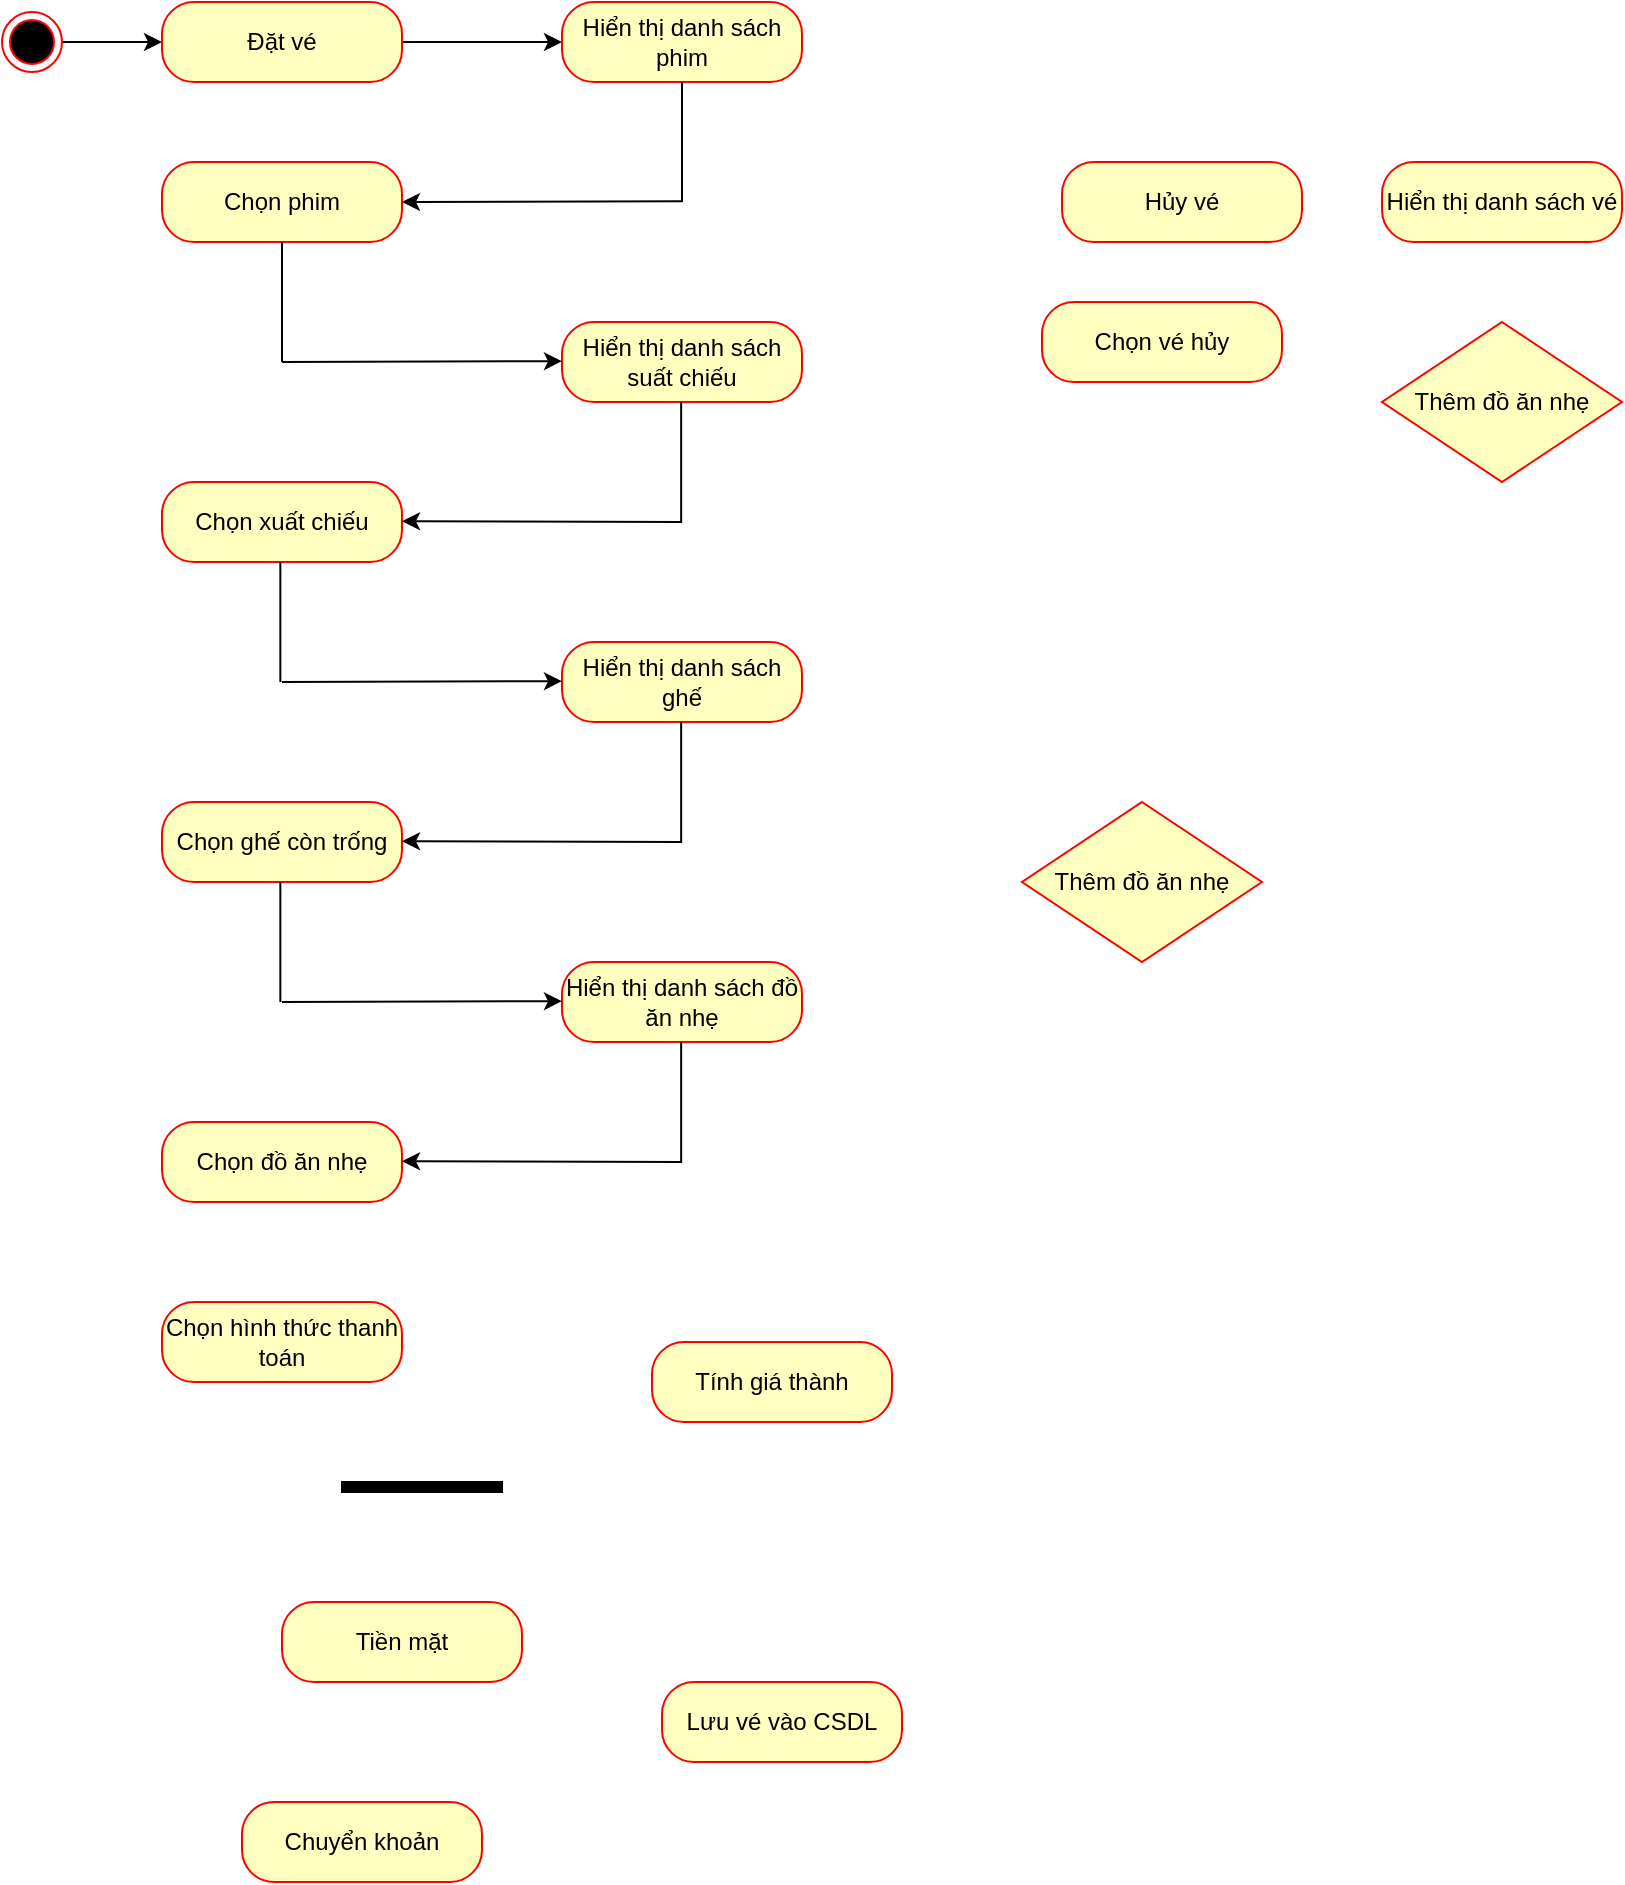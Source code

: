<mxfile version="26.0.6">
  <diagram name="Page-1" id="z0Gbmg6-MdYroIYZkXi5">
    <mxGraphModel dx="1068" dy="471" grid="1" gridSize="10" guides="1" tooltips="1" connect="1" arrows="1" fold="1" page="1" pageScale="1" pageWidth="850" pageHeight="1100" math="0" shadow="0">
      <root>
        <mxCell id="0" />
        <mxCell id="1" parent="0" />
        <mxCell id="BKCyqVDMhHvueP6BBE1E-10" value="" style="edgeStyle=orthogonalEdgeStyle;rounded=0;orthogonalLoop=1;jettySize=auto;html=1;entryX=0;entryY=0.5;entryDx=0;entryDy=0;" edge="1" parent="1" source="iMDhD5l6H6NkJI5LCb3q-1" target="BKCyqVDMhHvueP6BBE1E-12">
          <mxGeometry relative="1" as="geometry">
            <mxPoint x="120" y="80" as="targetPoint" />
          </mxGeometry>
        </mxCell>
        <mxCell id="iMDhD5l6H6NkJI5LCb3q-1" value="" style="ellipse;html=1;shape=endState;fillColor=#000000;strokeColor=#ff0000;" parent="1" vertex="1">
          <mxGeometry x="40" y="45" width="30" height="30" as="geometry" />
        </mxCell>
        <mxCell id="BKCyqVDMhHvueP6BBE1E-45" value="" style="edgeStyle=orthogonalEdgeStyle;rounded=0;orthogonalLoop=1;jettySize=auto;html=1;" edge="1" parent="1" source="BKCyqVDMhHvueP6BBE1E-12" target="BKCyqVDMhHvueP6BBE1E-17">
          <mxGeometry relative="1" as="geometry" />
        </mxCell>
        <mxCell id="BKCyqVDMhHvueP6BBE1E-12" value="Đặt vé" style="rounded=1;whiteSpace=wrap;html=1;arcSize=40;fontColor=#000000;fillColor=#ffffc0;strokeColor=#ff0000;" vertex="1" parent="1">
          <mxGeometry x="120" y="40" width="120" height="40" as="geometry" />
        </mxCell>
        <mxCell id="BKCyqVDMhHvueP6BBE1E-17" value="Hiển thị danh sách phim" style="rounded=1;whiteSpace=wrap;html=1;arcSize=40;fontColor=#000000;fillColor=#ffffc0;strokeColor=#ff0000;" vertex="1" parent="1">
          <mxGeometry x="320" y="40" width="120" height="40" as="geometry" />
        </mxCell>
        <mxCell id="BKCyqVDMhHvueP6BBE1E-18" value="Chọn phim" style="rounded=1;whiteSpace=wrap;html=1;arcSize=40;fontColor=#000000;fillColor=#ffffc0;strokeColor=#ff0000;" vertex="1" parent="1">
          <mxGeometry x="120" y="120" width="120" height="40" as="geometry" />
        </mxCell>
        <mxCell id="BKCyqVDMhHvueP6BBE1E-19" value="Hiển thị danh sách suất chiếu" style="rounded=1;whiteSpace=wrap;html=1;arcSize=40;fontColor=#000000;fillColor=#ffffc0;strokeColor=#ff0000;" vertex="1" parent="1">
          <mxGeometry x="320" y="200" width="120" height="40" as="geometry" />
        </mxCell>
        <mxCell id="BKCyqVDMhHvueP6BBE1E-20" value="Chọn xuất chiếu" style="rounded=1;whiteSpace=wrap;html=1;arcSize=40;fontColor=#000000;fillColor=#ffffc0;strokeColor=#ff0000;" vertex="1" parent="1">
          <mxGeometry x="120" y="280" width="120" height="40" as="geometry" />
        </mxCell>
        <mxCell id="BKCyqVDMhHvueP6BBE1E-21" value="Hiển thị danh sách ghế" style="rounded=1;whiteSpace=wrap;html=1;arcSize=40;fontColor=#000000;fillColor=#ffffc0;strokeColor=#ff0000;" vertex="1" parent="1">
          <mxGeometry x="320" y="360" width="120" height="40" as="geometry" />
        </mxCell>
        <mxCell id="BKCyqVDMhHvueP6BBE1E-22" value="Chọn ghế còn trống" style="rounded=1;whiteSpace=wrap;html=1;arcSize=40;fontColor=#000000;fillColor=#ffffc0;strokeColor=#ff0000;" vertex="1" parent="1">
          <mxGeometry x="120" y="440" width="120" height="40" as="geometry" />
        </mxCell>
        <mxCell id="BKCyqVDMhHvueP6BBE1E-23" value="Thêm đồ ăn nhẹ" style="rhombus;whiteSpace=wrap;html=1;fontColor=#000000;fillColor=#ffffc0;strokeColor=#ff0000;" vertex="1" parent="1">
          <mxGeometry x="550" y="440" width="120" height="80" as="geometry" />
        </mxCell>
        <mxCell id="BKCyqVDMhHvueP6BBE1E-27" value="Chọn đồ ăn nhẹ" style="rounded=1;whiteSpace=wrap;html=1;arcSize=40;fontColor=#000000;fillColor=#ffffc0;strokeColor=#ff0000;" vertex="1" parent="1">
          <mxGeometry x="120" y="600" width="120" height="40" as="geometry" />
        </mxCell>
        <mxCell id="BKCyqVDMhHvueP6BBE1E-28" value="Hiển thị danh sách đồ ăn nhẹ" style="rounded=1;whiteSpace=wrap;html=1;arcSize=40;fontColor=#000000;fillColor=#ffffc0;strokeColor=#ff0000;" vertex="1" parent="1">
          <mxGeometry x="320" y="520" width="120" height="40" as="geometry" />
        </mxCell>
        <mxCell id="BKCyqVDMhHvueP6BBE1E-29" value="Tính giá thành" style="rounded=1;whiteSpace=wrap;html=1;arcSize=40;fontColor=#000000;fillColor=#ffffc0;strokeColor=#ff0000;" vertex="1" parent="1">
          <mxGeometry x="365" y="710" width="120" height="40" as="geometry" />
        </mxCell>
        <mxCell id="BKCyqVDMhHvueP6BBE1E-31" value="Chọn hình thức thanh toán" style="rounded=1;whiteSpace=wrap;html=1;arcSize=40;fontColor=#000000;fillColor=#ffffc0;strokeColor=#ff0000;" vertex="1" parent="1">
          <mxGeometry x="120" y="690" width="120" height="40" as="geometry" />
        </mxCell>
        <mxCell id="BKCyqVDMhHvueP6BBE1E-35" value="" style="html=1;points=[];perimeter=orthogonalPerimeter;fillColor=strokeColor;direction=south;" vertex="1" parent="1">
          <mxGeometry x="210" y="780" width="80" height="5" as="geometry" />
        </mxCell>
        <mxCell id="BKCyqVDMhHvueP6BBE1E-36" value="Hủy vé" style="rounded=1;whiteSpace=wrap;html=1;arcSize=40;fontColor=#000000;fillColor=#ffffc0;strokeColor=#ff0000;" vertex="1" parent="1">
          <mxGeometry x="570" y="120" width="120" height="40" as="geometry" />
        </mxCell>
        <mxCell id="BKCyqVDMhHvueP6BBE1E-37" value="Chuyển khoản" style="rounded=1;whiteSpace=wrap;html=1;arcSize=40;fontColor=#000000;fillColor=#ffffc0;strokeColor=#ff0000;" vertex="1" parent="1">
          <mxGeometry x="160" y="940" width="120" height="40" as="geometry" />
        </mxCell>
        <mxCell id="BKCyqVDMhHvueP6BBE1E-38" value="Tiền mặt" style="rounded=1;whiteSpace=wrap;html=1;arcSize=40;fontColor=#000000;fillColor=#ffffc0;strokeColor=#ff0000;" vertex="1" parent="1">
          <mxGeometry x="180" y="840" width="120" height="40" as="geometry" />
        </mxCell>
        <mxCell id="BKCyqVDMhHvueP6BBE1E-39" value="Hiển thị danh sách vé" style="rounded=1;whiteSpace=wrap;html=1;arcSize=40;fontColor=#000000;fillColor=#ffffc0;strokeColor=#ff0000;" vertex="1" parent="1">
          <mxGeometry x="730" y="120" width="120" height="40" as="geometry" />
        </mxCell>
        <mxCell id="BKCyqVDMhHvueP6BBE1E-41" value="Chọn vé hủy" style="rounded=1;whiteSpace=wrap;html=1;arcSize=40;fontColor=#000000;fillColor=#ffffc0;strokeColor=#ff0000;" vertex="1" parent="1">
          <mxGeometry x="560" y="190" width="120" height="40" as="geometry" />
        </mxCell>
        <mxCell id="BKCyqVDMhHvueP6BBE1E-42" value="Thêm đồ ăn nhẹ" style="rhombus;whiteSpace=wrap;html=1;fontColor=#000000;fillColor=#ffffc0;strokeColor=#ff0000;" vertex="1" parent="1">
          <mxGeometry x="730" y="200" width="120" height="80" as="geometry" />
        </mxCell>
        <mxCell id="BKCyqVDMhHvueP6BBE1E-43" value="Lưu vé vào CSDL" style="rounded=1;whiteSpace=wrap;html=1;arcSize=40;fontColor=#000000;fillColor=#ffffc0;strokeColor=#ff0000;" vertex="1" parent="1">
          <mxGeometry x="370" y="880" width="120" height="40" as="geometry" />
        </mxCell>
        <mxCell id="BKCyqVDMhHvueP6BBE1E-49" value="" style="endArrow=none;html=1;rounded=0;entryX=0.5;entryY=1;entryDx=0;entryDy=0;" edge="1" parent="1" target="BKCyqVDMhHvueP6BBE1E-17">
          <mxGeometry width="50" height="50" relative="1" as="geometry">
            <mxPoint x="380" y="140" as="sourcePoint" />
            <mxPoint x="470" y="90" as="targetPoint" />
          </mxGeometry>
        </mxCell>
        <mxCell id="BKCyqVDMhHvueP6BBE1E-51" value="" style="endArrow=classic;html=1;rounded=0;entryX=1;entryY=0.5;entryDx=0;entryDy=0;" edge="1" parent="1" target="BKCyqVDMhHvueP6BBE1E-18">
          <mxGeometry width="50" height="50" relative="1" as="geometry">
            <mxPoint x="380" y="139.58" as="sourcePoint" />
            <mxPoint x="310" y="139.58" as="targetPoint" />
          </mxGeometry>
        </mxCell>
        <mxCell id="BKCyqVDMhHvueP6BBE1E-53" value="" style="endArrow=classic;html=1;rounded=0;entryX=1;entryY=0.5;entryDx=0;entryDy=0;" edge="1" parent="1">
          <mxGeometry width="50" height="50" relative="1" as="geometry">
            <mxPoint x="180" y="220" as="sourcePoint" />
            <mxPoint x="320" y="219.58" as="targetPoint" />
          </mxGeometry>
        </mxCell>
        <mxCell id="BKCyqVDMhHvueP6BBE1E-54" value="" style="endArrow=none;html=1;rounded=0;entryX=0.5;entryY=1;entryDx=0;entryDy=0;" edge="1" parent="1">
          <mxGeometry width="50" height="50" relative="1" as="geometry">
            <mxPoint x="180" y="220" as="sourcePoint" />
            <mxPoint x="180" y="160" as="targetPoint" />
          </mxGeometry>
        </mxCell>
        <mxCell id="BKCyqVDMhHvueP6BBE1E-55" value="" style="endArrow=classic;html=1;rounded=0;" edge="1" parent="1">
          <mxGeometry width="50" height="50" relative="1" as="geometry">
            <mxPoint x="380" y="300" as="sourcePoint" />
            <mxPoint x="240" y="299.58" as="targetPoint" />
          </mxGeometry>
        </mxCell>
        <mxCell id="BKCyqVDMhHvueP6BBE1E-56" value="" style="endArrow=none;html=1;rounded=0;entryX=0.5;entryY=1;entryDx=0;entryDy=0;" edge="1" parent="1">
          <mxGeometry width="50" height="50" relative="1" as="geometry">
            <mxPoint x="379.58" y="300" as="sourcePoint" />
            <mxPoint x="379.58" y="240" as="targetPoint" />
          </mxGeometry>
        </mxCell>
        <mxCell id="BKCyqVDMhHvueP6BBE1E-57" value="" style="endArrow=none;html=1;rounded=0;entryX=0.5;entryY=1;entryDx=0;entryDy=0;" edge="1" parent="1">
          <mxGeometry width="50" height="50" relative="1" as="geometry">
            <mxPoint x="179.17" y="380" as="sourcePoint" />
            <mxPoint x="179.17" y="320" as="targetPoint" />
          </mxGeometry>
        </mxCell>
        <mxCell id="BKCyqVDMhHvueP6BBE1E-58" value="" style="endArrow=classic;html=1;rounded=0;" edge="1" parent="1">
          <mxGeometry width="50" height="50" relative="1" as="geometry">
            <mxPoint x="180" y="380" as="sourcePoint" />
            <mxPoint x="320" y="379.58" as="targetPoint" />
          </mxGeometry>
        </mxCell>
        <mxCell id="BKCyqVDMhHvueP6BBE1E-59" value="" style="endArrow=none;html=1;rounded=0;entryX=0.5;entryY=1;entryDx=0;entryDy=0;" edge="1" parent="1">
          <mxGeometry width="50" height="50" relative="1" as="geometry">
            <mxPoint x="379.58" y="460" as="sourcePoint" />
            <mxPoint x="379.58" y="400" as="targetPoint" />
          </mxGeometry>
        </mxCell>
        <mxCell id="BKCyqVDMhHvueP6BBE1E-61" value="" style="endArrow=classic;html=1;rounded=0;" edge="1" parent="1">
          <mxGeometry width="50" height="50" relative="1" as="geometry">
            <mxPoint x="380" y="460" as="sourcePoint" />
            <mxPoint x="240" y="459.58" as="targetPoint" />
          </mxGeometry>
        </mxCell>
        <mxCell id="BKCyqVDMhHvueP6BBE1E-62" value="" style="endArrow=none;html=1;rounded=0;entryX=0.5;entryY=1;entryDx=0;entryDy=0;" edge="1" parent="1">
          <mxGeometry width="50" height="50" relative="1" as="geometry">
            <mxPoint x="179.17" y="540" as="sourcePoint" />
            <mxPoint x="179.17" y="480" as="targetPoint" />
          </mxGeometry>
        </mxCell>
        <mxCell id="BKCyqVDMhHvueP6BBE1E-63" value="" style="endArrow=classic;html=1;rounded=0;" edge="1" parent="1">
          <mxGeometry width="50" height="50" relative="1" as="geometry">
            <mxPoint x="180" y="540" as="sourcePoint" />
            <mxPoint x="320" y="539.58" as="targetPoint" />
          </mxGeometry>
        </mxCell>
        <mxCell id="BKCyqVDMhHvueP6BBE1E-64" value="" style="endArrow=none;html=1;rounded=0;entryX=0.5;entryY=1;entryDx=0;entryDy=0;" edge="1" parent="1">
          <mxGeometry width="50" height="50" relative="1" as="geometry">
            <mxPoint x="379.58" y="620" as="sourcePoint" />
            <mxPoint x="379.58" y="560" as="targetPoint" />
          </mxGeometry>
        </mxCell>
        <mxCell id="BKCyqVDMhHvueP6BBE1E-65" value="" style="endArrow=classic;html=1;rounded=0;" edge="1" parent="1">
          <mxGeometry width="50" height="50" relative="1" as="geometry">
            <mxPoint x="380" y="620" as="sourcePoint" />
            <mxPoint x="240" y="619.58" as="targetPoint" />
          </mxGeometry>
        </mxCell>
      </root>
    </mxGraphModel>
  </diagram>
</mxfile>
